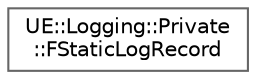 digraph "Graphical Class Hierarchy"
{
 // INTERACTIVE_SVG=YES
 // LATEX_PDF_SIZE
  bgcolor="transparent";
  edge [fontname=Helvetica,fontsize=10,labelfontname=Helvetica,labelfontsize=10];
  node [fontname=Helvetica,fontsize=10,shape=box,height=0.2,width=0.4];
  rankdir="LR";
  Node0 [id="Node000000",label="UE::Logging::Private\l::FStaticLogRecord",height=0.2,width=0.4,color="grey40", fillcolor="white", style="filled",URL="$d4/dcb/structUE_1_1Logging_1_1Private_1_1FStaticLogRecord.html",tooltip="Data about a static log that is constant for every occurrence."];
}
